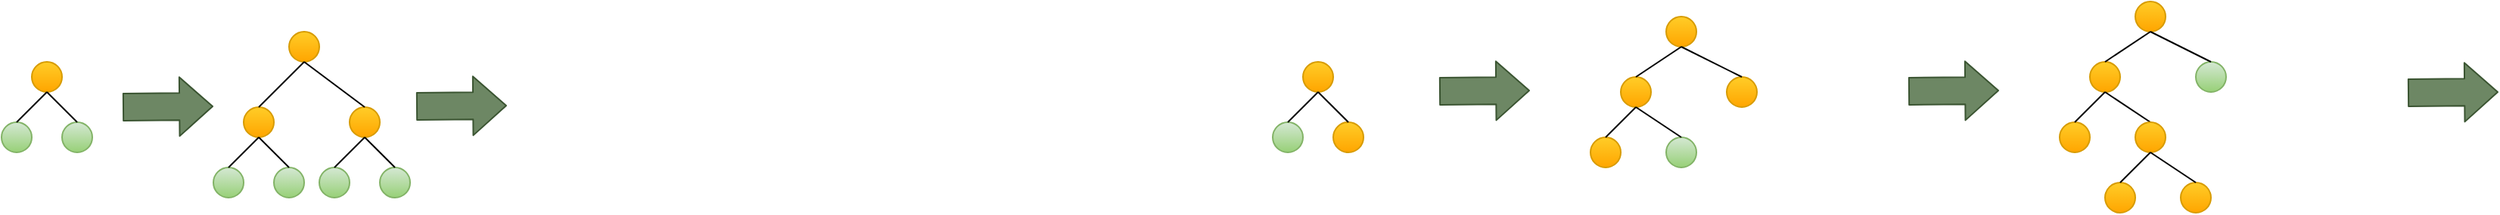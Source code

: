 <mxfile version="13.7.3" type="github">
  <diagram id="cptyJqA3U-dK_R860sij" name="Page-1">
    <mxGraphModel grid="0" dx="868" dy="3987" gridSize="10" guides="1" tooltips="1" connect="1" arrows="1" fold="1" page="1" pageScale="1" pageWidth="827" pageHeight="1169" math="0" shadow="0">
      <root>
        <mxCell id="0" />
        <mxCell id="1" parent="0" />
        <mxCell id="-Ne3hmI78uOsi_AClF5e-1" value="" parent="1" style="ellipse;whiteSpace=wrap;html=1;aspect=fixed;fillColor=#ffcd28;strokeColor=#d79b00;gradientColor=#ffa500;" vertex="1">
          <mxGeometry as="geometry" x="50" y="-2690" width="20" height="20" />
        </mxCell>
        <mxCell id="-Ne3hmI78uOsi_AClF5e-2" value="" parent="1" style="ellipse;whiteSpace=wrap;html=1;aspect=fixed;fillColor=#d5e8d4;strokeColor=#82b366;gradientColor=#97d077;" vertex="1">
          <mxGeometry as="geometry" x="30" y="-2650" width="20" height="20" />
        </mxCell>
        <mxCell id="-Ne3hmI78uOsi_AClF5e-3" value="" parent="1" style="ellipse;whiteSpace=wrap;html=1;aspect=fixed;fillColor=#d5e8d4;strokeColor=#82b366;gradientColor=#97d077;" vertex="1">
          <mxGeometry as="geometry" x="70" y="-2650" width="20" height="20" />
        </mxCell>
        <mxCell id="-Ne3hmI78uOsi_AClF5e-4" value="" parent="1" style="endArrow=none;html=1;entryX=0.5;entryY=1;entryDx=0;entryDy=0;exitX=0.5;exitY=0;exitDx=0;exitDy=0;" edge="1" source="-Ne3hmI78uOsi_AClF5e-2" target="-Ne3hmI78uOsi_AClF5e-1">
          <mxGeometry as="geometry" width="50" height="50" relative="1">
            <mxPoint as="sourcePoint" x="20" y="-2640" />
            <mxPoint as="targetPoint" x="70" y="-2700" />
          </mxGeometry>
        </mxCell>
        <mxCell id="-Ne3hmI78uOsi_AClF5e-5" value="" parent="1" style="endArrow=none;html=1;exitX=0.5;exitY=0;exitDx=0;exitDy=0;entryX=0.5;entryY=1;entryDx=0;entryDy=0;" edge="1" source="-Ne3hmI78uOsi_AClF5e-3" target="-Ne3hmI78uOsi_AClF5e-1">
          <mxGeometry as="geometry" width="50" height="50" relative="1">
            <mxPoint as="sourcePoint" x="60" y="-2550" />
            <mxPoint as="targetPoint" x="110" y="-2600" />
          </mxGeometry>
        </mxCell>
        <mxCell id="-Ne3hmI78uOsi_AClF5e-7" value="" parent="1" style="ellipse;whiteSpace=wrap;html=1;aspect=fixed;fillColor=#ffcd28;strokeColor=#d79b00;gradientColor=#ffa500;" vertex="1">
          <mxGeometry as="geometry" x="220" y="-2710" width="20" height="20" />
        </mxCell>
        <mxCell id="-Ne3hmI78uOsi_AClF5e-8" value="" parent="1" style="ellipse;whiteSpace=wrap;html=1;aspect=fixed;fillColor=#ffcd28;strokeColor=#d79b00;gradientColor=#ffa500;" vertex="1">
          <mxGeometry as="geometry" x="260" y="-2660" width="20" height="20" />
        </mxCell>
        <mxCell id="-Ne3hmI78uOsi_AClF5e-9" value="" parent="1" style="ellipse;whiteSpace=wrap;html=1;aspect=fixed;fillColor=#ffcd28;strokeColor=#d79b00;gradientColor=#ffa500;" vertex="1">
          <mxGeometry as="geometry" x="190" y="-2660" width="20" height="20" />
        </mxCell>
        <mxCell id="-Ne3hmI78uOsi_AClF5e-10" value="" parent="1" style="ellipse;whiteSpace=wrap;html=1;aspect=fixed;fillColor=#d5e8d4;strokeColor=#82b366;gradientColor=#97d077;" vertex="1">
          <mxGeometry as="geometry" x="170" y="-2620" width="20" height="20" />
        </mxCell>
        <mxCell id="-Ne3hmI78uOsi_AClF5e-11" value="" parent="1" style="ellipse;whiteSpace=wrap;html=1;aspect=fixed;fillColor=#d5e8d4;strokeColor=#82b366;gradientColor=#97d077;" vertex="1">
          <mxGeometry as="geometry" x="210" y="-2620" width="20" height="20" />
        </mxCell>
        <mxCell id="-Ne3hmI78uOsi_AClF5e-12" value="" parent="1" style="ellipse;whiteSpace=wrap;html=1;aspect=fixed;fillColor=#d5e8d4;strokeColor=#82b366;gradientColor=#97d077;" vertex="1">
          <mxGeometry as="geometry" x="240" y="-2620" width="20" height="20" />
        </mxCell>
        <mxCell id="-Ne3hmI78uOsi_AClF5e-13" value="" parent="1" style="ellipse;whiteSpace=wrap;html=1;aspect=fixed;fillColor=#d5e8d4;strokeColor=#82b366;gradientColor=#97d077;" vertex="1">
          <mxGeometry as="geometry" x="280" y="-2620" width="20" height="20" />
        </mxCell>
        <mxCell id="-Ne3hmI78uOsi_AClF5e-14" value="" parent="1" style="endArrow=none;html=1;entryX=0.5;entryY=1;entryDx=0;entryDy=0;exitX=0.5;exitY=0;exitDx=0;exitDy=0;" edge="1" source="-Ne3hmI78uOsi_AClF5e-9" target="-Ne3hmI78uOsi_AClF5e-7">
          <mxGeometry as="geometry" width="50" height="50" relative="1">
            <mxPoint as="sourcePoint" x="310" y="-2530" />
            <mxPoint as="targetPoint" x="360" y="-2580" />
          </mxGeometry>
        </mxCell>
        <mxCell id="-Ne3hmI78uOsi_AClF5e-15" value="" parent="1" style="endArrow=none;html=1;entryX=0.5;entryY=1;entryDx=0;entryDy=0;exitX=0.5;exitY=0;exitDx=0;exitDy=0;" edge="1" source="-Ne3hmI78uOsi_AClF5e-8" target="-Ne3hmI78uOsi_AClF5e-7">
          <mxGeometry as="geometry" width="50" height="50" relative="1">
            <mxPoint as="sourcePoint" x="310" y="-2530" />
            <mxPoint as="targetPoint" x="360" y="-2580" />
          </mxGeometry>
        </mxCell>
        <mxCell id="-Ne3hmI78uOsi_AClF5e-16" value="" parent="1" style="endArrow=none;html=1;entryX=0.5;entryY=1;entryDx=0;entryDy=0;exitX=0.5;exitY=0;exitDx=0;exitDy=0;" edge="1" source="-Ne3hmI78uOsi_AClF5e-10" target="-Ne3hmI78uOsi_AClF5e-9">
          <mxGeometry as="geometry" width="50" height="50" relative="1">
            <mxPoint as="sourcePoint" x="310" y="-2530" />
            <mxPoint as="targetPoint" x="360" y="-2580" />
          </mxGeometry>
        </mxCell>
        <mxCell id="-Ne3hmI78uOsi_AClF5e-17" value="" parent="1" style="endArrow=none;html=1;entryX=0.5;entryY=1;entryDx=0;entryDy=0;exitX=0.5;exitY=0;exitDx=0;exitDy=0;" edge="1" source="-Ne3hmI78uOsi_AClF5e-11" target="-Ne3hmI78uOsi_AClF5e-9">
          <mxGeometry as="geometry" width="50" height="50" relative="1">
            <mxPoint as="sourcePoint" x="310" y="-2530" />
            <mxPoint as="targetPoint" x="360" y="-2580" />
          </mxGeometry>
        </mxCell>
        <mxCell id="-Ne3hmI78uOsi_AClF5e-18" value="" parent="1" style="endArrow=none;html=1;entryX=0.5;entryY=1;entryDx=0;entryDy=0;exitX=0.5;exitY=0;exitDx=0;exitDy=0;" edge="1" source="-Ne3hmI78uOsi_AClF5e-12" target="-Ne3hmI78uOsi_AClF5e-8">
          <mxGeometry as="geometry" width="50" height="50" relative="1">
            <mxPoint as="sourcePoint" x="310" y="-2530" />
            <mxPoint as="targetPoint" x="360" y="-2580" />
          </mxGeometry>
        </mxCell>
        <mxCell id="-Ne3hmI78uOsi_AClF5e-19" value="" parent="1" style="endArrow=none;html=1;entryX=0.5;entryY=1;entryDx=0;entryDy=0;exitX=0.5;exitY=0;exitDx=0;exitDy=0;" edge="1" source="-Ne3hmI78uOsi_AClF5e-13" target="-Ne3hmI78uOsi_AClF5e-8">
          <mxGeometry as="geometry" width="50" height="50" relative="1">
            <mxPoint as="sourcePoint" x="310" y="-2530" />
            <mxPoint as="targetPoint" x="360" y="-2580" />
          </mxGeometry>
        </mxCell>
        <mxCell id="-Ne3hmI78uOsi_AClF5e-22" value="" parent="1" style="shape=flexArrow;endArrow=classic;html=1;width=18;endSize=6.97;fillColor=#6d8764;strokeColor=#3A5431;" edge="1">
          <mxGeometry as="geometry" width="50" height="50" relative="1">
            <mxPoint as="sourcePoint" x="304" y="-2660.5" />
            <mxPoint as="targetPoint" x="364" y="-2661" />
          </mxGeometry>
        </mxCell>
        <mxCell id="-Ne3hmI78uOsi_AClF5e-23" value="" parent="1" style="shape=flexArrow;endArrow=classic;html=1;width=18;endSize=6.97;fillColor=#6d8764;strokeColor=#3A5431;" edge="1">
          <mxGeometry as="geometry" width="50" height="50" relative="1">
            <mxPoint as="sourcePoint" x="110" y="-2660" />
            <mxPoint as="targetPoint" x="170" y="-2660.5" />
          </mxGeometry>
        </mxCell>
        <mxCell id="-Ne3hmI78uOsi_AClF5e-24" value="" parent="1" style="ellipse;whiteSpace=wrap;html=1;aspect=fixed;fillColor=#ffcd28;strokeColor=#d79b00;gradientColor=#ffa500;" vertex="1">
          <mxGeometry as="geometry" x="890" y="-2690" width="20" height="20" />
        </mxCell>
        <mxCell id="-Ne3hmI78uOsi_AClF5e-25" value="" parent="1" style="ellipse;whiteSpace=wrap;html=1;aspect=fixed;fillColor=#d5e8d4;strokeColor=#82b366;gradientColor=#97d077;" vertex="1">
          <mxGeometry as="geometry" x="870" y="-2650" width="20" height="20" />
        </mxCell>
        <mxCell id="-Ne3hmI78uOsi_AClF5e-26" value="" parent="1" style="ellipse;whiteSpace=wrap;html=1;aspect=fixed;fillColor=#ffcd28;strokeColor=#d79b00;gradientColor=#ffa500;" vertex="1">
          <mxGeometry as="geometry" x="910" y="-2650" width="20" height="20" />
        </mxCell>
        <mxCell id="-Ne3hmI78uOsi_AClF5e-27" value="" parent="1" style="endArrow=none;html=1;entryX=0.5;entryY=1;entryDx=0;entryDy=0;exitX=0.5;exitY=0;exitDx=0;exitDy=0;" edge="1" source="-Ne3hmI78uOsi_AClF5e-25" target="-Ne3hmI78uOsi_AClF5e-24">
          <mxGeometry as="geometry" width="50" height="50" relative="1">
            <mxPoint as="sourcePoint" x="860" y="-2650" />
            <mxPoint as="targetPoint" x="910" y="-2710" />
          </mxGeometry>
        </mxCell>
        <mxCell id="-Ne3hmI78uOsi_AClF5e-28" value="" parent="1" style="endArrow=none;html=1;exitX=0.5;exitY=0;exitDx=0;exitDy=0;entryX=0.5;entryY=1;entryDx=0;entryDy=0;" edge="1" source="-Ne3hmI78uOsi_AClF5e-26" target="-Ne3hmI78uOsi_AClF5e-24">
          <mxGeometry as="geometry" width="50" height="50" relative="1">
            <mxPoint as="sourcePoint" x="900" y="-2560" />
            <mxPoint as="targetPoint" x="950" y="-2610" />
          </mxGeometry>
        </mxCell>
        <mxCell id="-Ne3hmI78uOsi_AClF5e-29" value="" parent="1" style="ellipse;whiteSpace=wrap;html=1;aspect=fixed;fillColor=#ffcd28;strokeColor=#d79b00;gradientColor=#ffa500;" vertex="1">
          <mxGeometry as="geometry" x="1130" y="-2720" width="20" height="20" />
        </mxCell>
        <mxCell id="-Ne3hmI78uOsi_AClF5e-30" value="" parent="1" style="ellipse;whiteSpace=wrap;html=1;aspect=fixed;fillColor=#ffcd28;strokeColor=#d79b00;gradientColor=#ffa500;" vertex="1">
          <mxGeometry as="geometry" x="1170" y="-2680" width="20" height="20" />
        </mxCell>
        <mxCell id="-Ne3hmI78uOsi_AClF5e-31" value="" parent="1" style="ellipse;whiteSpace=wrap;html=1;aspect=fixed;fillColor=#ffcd28;strokeColor=#d79b00;gradientColor=#ffa500;" vertex="1">
          <mxGeometry as="geometry" x="1100" y="-2680" width="20" height="20" />
        </mxCell>
        <mxCell id="-Ne3hmI78uOsi_AClF5e-32" value="" parent="1" style="ellipse;whiteSpace=wrap;html=1;aspect=fixed;fillColor=#ffcd28;strokeColor=#d79b00;gradientColor=#ffa500;" vertex="1">
          <mxGeometry as="geometry" x="1080" y="-2640" width="20" height="20" />
        </mxCell>
        <mxCell id="-Ne3hmI78uOsi_AClF5e-33" value="" parent="1" style="ellipse;whiteSpace=wrap;html=1;aspect=fixed;fillColor=#d5e8d4;strokeColor=#82b366;gradientColor=#97d077;" vertex="1">
          <mxGeometry as="geometry" x="1130" y="-2640" width="20" height="20" />
        </mxCell>
        <mxCell id="-Ne3hmI78uOsi_AClF5e-35" value="" parent="1" style="endArrow=none;html=1;entryX=0.5;entryY=1;entryDx=0;entryDy=0;exitX=0.5;exitY=0;exitDx=0;exitDy=0;" edge="1" source="-Ne3hmI78uOsi_AClF5e-31" target="-Ne3hmI78uOsi_AClF5e-29">
          <mxGeometry as="geometry" width="50" height="50" relative="1">
            <mxPoint as="sourcePoint" x="1220" y="-2530" />
            <mxPoint as="targetPoint" x="1270" y="-2580" />
          </mxGeometry>
        </mxCell>
        <mxCell id="-Ne3hmI78uOsi_AClF5e-36" value="" parent="1" style="endArrow=none;html=1;entryX=0.5;entryY=1;entryDx=0;entryDy=0;exitX=0.5;exitY=0;exitDx=0;exitDy=0;" edge="1" source="-Ne3hmI78uOsi_AClF5e-30" target="-Ne3hmI78uOsi_AClF5e-29">
          <mxGeometry as="geometry" width="50" height="50" relative="1">
            <mxPoint as="sourcePoint" x="1220" y="-2530" />
            <mxPoint as="targetPoint" x="1270" y="-2580" />
          </mxGeometry>
        </mxCell>
        <mxCell id="-Ne3hmI78uOsi_AClF5e-37" value="" parent="1" style="endArrow=none;html=1;entryX=0.5;entryY=1;entryDx=0;entryDy=0;exitX=0.5;exitY=0;exitDx=0;exitDy=0;" edge="1" source="-Ne3hmI78uOsi_AClF5e-32" target="-Ne3hmI78uOsi_AClF5e-31">
          <mxGeometry as="geometry" width="50" height="50" relative="1">
            <mxPoint as="sourcePoint" x="1220" y="-2530" />
            <mxPoint as="targetPoint" x="1270" y="-2580" />
          </mxGeometry>
        </mxCell>
        <mxCell id="-Ne3hmI78uOsi_AClF5e-38" value="" parent="1" style="endArrow=none;html=1;entryX=0.5;entryY=1;entryDx=0;entryDy=0;exitX=0.5;exitY=0;exitDx=0;exitDy=0;" edge="1" source="-Ne3hmI78uOsi_AClF5e-33" target="-Ne3hmI78uOsi_AClF5e-31">
          <mxGeometry as="geometry" width="50" height="50" relative="1">
            <mxPoint as="sourcePoint" x="1220" y="-2530" />
            <mxPoint as="targetPoint" x="1270" y="-2580" />
          </mxGeometry>
        </mxCell>
        <mxCell id="-Ne3hmI78uOsi_AClF5e-40" value="" parent="1" style="ellipse;whiteSpace=wrap;html=1;aspect=fixed;fillColor=#ffcd28;strokeColor=#d79b00;gradientColor=#ffa500;" vertex="1">
          <mxGeometry as="geometry" x="1440" y="-2730" width="20" height="20" />
        </mxCell>
        <mxCell id="-Ne3hmI78uOsi_AClF5e-41" value="" parent="1" style="ellipse;aspect=fixed;fillColor=#d5e8d4;strokeColor=#82b366;gradientColor=#97d077;html=1;whiteSpace=wrap;" vertex="1">
          <mxGeometry as="geometry" x="1480" y="-2690" width="20" height="20" />
        </mxCell>
        <mxCell id="-Ne3hmI78uOsi_AClF5e-42" value="" parent="1" style="ellipse;whiteSpace=wrap;html=1;aspect=fixed;fillColor=#ffcd28;strokeColor=#d79b00;gradientColor=#ffa500;" vertex="1">
          <mxGeometry as="geometry" x="1410" y="-2690" width="20" height="20" />
        </mxCell>
        <mxCell id="-Ne3hmI78uOsi_AClF5e-43" value="" parent="1" style="ellipse;whiteSpace=wrap;html=1;aspect=fixed;fillColor=#ffcd28;strokeColor=#d79b00;gradientColor=#ffa500;" vertex="1">
          <mxGeometry as="geometry" x="1390" y="-2650" width="20" height="20" />
        </mxCell>
        <mxCell id="-Ne3hmI78uOsi_AClF5e-45" value="" parent="1" style="endArrow=none;html=1;entryX=0.5;entryY=1;entryDx=0;entryDy=0;exitX=0.5;exitY=0;exitDx=0;exitDy=0;" edge="1" source="-Ne3hmI78uOsi_AClF5e-42" target="-Ne3hmI78uOsi_AClF5e-40">
          <mxGeometry as="geometry" width="50" height="50" relative="1">
            <mxPoint as="sourcePoint" x="1550" y="-2580" />
            <mxPoint as="targetPoint" x="1600" y="-2630" />
          </mxGeometry>
        </mxCell>
        <mxCell id="-Ne3hmI78uOsi_AClF5e-46" value="" parent="1" style="endArrow=none;html=1;entryX=0.5;entryY=1;entryDx=0;entryDy=0;exitX=0.5;exitY=0;exitDx=0;exitDy=0;" edge="1" source="-Ne3hmI78uOsi_AClF5e-41" target="-Ne3hmI78uOsi_AClF5e-40">
          <mxGeometry as="geometry" width="50" height="50" relative="1">
            <mxPoint as="sourcePoint" x="1550" y="-2580" />
            <mxPoint as="targetPoint" x="1600" y="-2630" />
          </mxGeometry>
        </mxCell>
        <mxCell id="-Ne3hmI78uOsi_AClF5e-47" value="" parent="1" style="endArrow=none;html=1;entryX=0.5;entryY=1;entryDx=0;entryDy=0;exitX=0.5;exitY=0;exitDx=0;exitDy=0;" edge="1" source="-Ne3hmI78uOsi_AClF5e-43" target="-Ne3hmI78uOsi_AClF5e-42">
          <mxGeometry as="geometry" width="50" height="50" relative="1">
            <mxPoint as="sourcePoint" x="1550" y="-2580" />
            <mxPoint as="targetPoint" x="1600" y="-2630" />
          </mxGeometry>
        </mxCell>
        <mxCell id="-Ne3hmI78uOsi_AClF5e-48" value="" parent="1" style="endArrow=none;html=1;entryX=0.5;entryY=1;entryDx=0;entryDy=0;exitX=0.5;exitY=0;exitDx=0;exitDy=0;" edge="1" source="-Ne3hmI78uOsi_AClF5e-49" target="-Ne3hmI78uOsi_AClF5e-42">
          <mxGeometry as="geometry" width="50" height="50" relative="1">
            <mxPoint as="sourcePoint" x="1500" y="-2660" />
            <mxPoint as="targetPoint" x="1600" y="-2630" />
          </mxGeometry>
        </mxCell>
        <mxCell id="-Ne3hmI78uOsi_AClF5e-49" value="" parent="1" style="ellipse;whiteSpace=wrap;html=1;aspect=fixed;fillColor=#ffcd28;strokeColor=#d79b00;gradientColor=#ffa500;" vertex="1">
          <mxGeometry as="geometry" x="1440" y="-2650" width="20" height="20" />
        </mxCell>
        <mxCell id="-Ne3hmI78uOsi_AClF5e-50" value="" parent="1" style="ellipse;whiteSpace=wrap;html=1;aspect=fixed;fillColor=#ffcd28;strokeColor=#d79b00;gradientColor=#ffa500;" vertex="1">
          <mxGeometry as="geometry" x="1420" y="-2610" width="20" height="20" />
        </mxCell>
        <mxCell id="-Ne3hmI78uOsi_AClF5e-51" value="" parent="1" style="ellipse;whiteSpace=wrap;html=1;aspect=fixed;fillColor=#ffcd28;strokeColor=#d79b00;gradientColor=#ffa500;" vertex="1">
          <mxGeometry as="geometry" x="1470" y="-2610" width="20" height="20" />
        </mxCell>
        <mxCell id="-Ne3hmI78uOsi_AClF5e-52" value="" parent="1" style="endArrow=none;html=1;entryX=0.5;entryY=1;entryDx=0;entryDy=0;exitX=0.5;exitY=0;exitDx=0;exitDy=0;" edge="1" source="-Ne3hmI78uOsi_AClF5e-50" target="-Ne3hmI78uOsi_AClF5e-49">
          <mxGeometry as="geometry" width="50" height="50" relative="1">
            <mxPoint as="sourcePoint" x="1450" y="-2580" />
            <mxPoint as="targetPoint" x="1500" y="-2640" />
          </mxGeometry>
        </mxCell>
        <mxCell id="-Ne3hmI78uOsi_AClF5e-53" value="" parent="1" style="endArrow=none;html=1;exitX=0.5;exitY=0;exitDx=0;exitDy=0;entryX=0.5;entryY=1;entryDx=0;entryDy=0;" edge="1" source="-Ne3hmI78uOsi_AClF5e-51" target="-Ne3hmI78uOsi_AClF5e-49">
          <mxGeometry as="geometry" width="50" height="50" relative="1">
            <mxPoint as="sourcePoint" x="1490" y="-2490" />
            <mxPoint as="targetPoint" x="1540" y="-2540" />
          </mxGeometry>
        </mxCell>
        <mxCell id="-Ne3hmI78uOsi_AClF5e-54" value="" parent="1" style="shape=flexArrow;endArrow=classic;html=1;width=18;endSize=6.97;fillColor=#6d8764;strokeColor=#3A5431;" edge="1">
          <mxGeometry as="geometry" width="50" height="50" relative="1">
            <mxPoint as="sourcePoint" x="980" y="-2670.5" />
            <mxPoint as="targetPoint" x="1040" y="-2671" />
          </mxGeometry>
        </mxCell>
        <mxCell id="-Ne3hmI78uOsi_AClF5e-55" value="" parent="1" style="shape=flexArrow;endArrow=classic;html=1;width=18;endSize=6.97;fillColor=#6d8764;strokeColor=#3A5431;" edge="1">
          <mxGeometry as="geometry" width="50" height="50" relative="1">
            <mxPoint as="sourcePoint" x="1290" y="-2670.5" />
            <mxPoint as="targetPoint" x="1350" y="-2671" />
          </mxGeometry>
        </mxCell>
        <mxCell id="-Ne3hmI78uOsi_AClF5e-56" value="" parent="1" style="shape=flexArrow;endArrow=classic;html=1;width=18;endSize=6.97;fillColor=#6d8764;strokeColor=#3A5431;" edge="1">
          <mxGeometry as="geometry" width="50" height="50" relative="1">
            <mxPoint as="sourcePoint" x="1620" y="-2669.5" />
            <mxPoint as="targetPoint" x="1680" y="-2670" />
          </mxGeometry>
        </mxCell>
      </root>
    </mxGraphModel>
  </diagram>
</mxfile>
